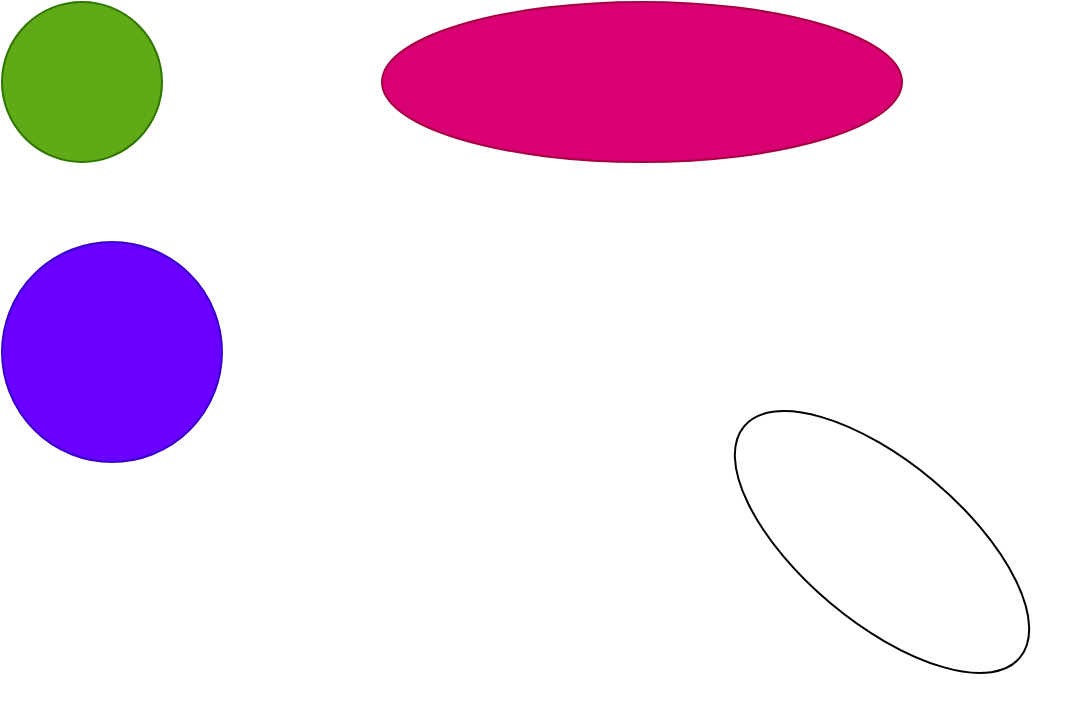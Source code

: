 <mxfile version="13.3.5" type="device"><diagram id="CurOQQ5yB6IdEMyZqzmT" name="Page-1"><mxGraphModel dx="1024" dy="592" grid="1" gridSize="10" guides="1" tooltips="1" connect="1" arrows="1" fold="1" page="1" pageScale="1" pageWidth="583" pageHeight="413" math="0" shadow="0"><root><mxCell id="0"/><mxCell id="1" parent="0"/><mxCell id="Kn8bUFfS-rS0vU2iLZam-1" value="" style="ellipse;whiteSpace=wrap;html=1;aspect=fixed;fillColor=#60a917;strokeColor=#2D7600;fontColor=#ffffff;" vertex="1" parent="1"><mxGeometry x="40" y="40" width="80" height="80" as="geometry"/></mxCell><mxCell id="Kn8bUFfS-rS0vU2iLZam-2" value="" style="ellipse;whiteSpace=wrap;html=1;aspect=fixed;fillColor=#6a00ff;strokeColor=#3700CC;fontColor=#ffffff;" vertex="1" parent="1"><mxGeometry x="40" y="160" width="110" height="110" as="geometry"/></mxCell><mxCell id="Kn8bUFfS-rS0vU2iLZam-3" value="" style="ellipse;whiteSpace=wrap;html=1;fillColor=#d80073;strokeColor=#A50040;fontColor=#ffffff;" vertex="1" parent="1"><mxGeometry x="230" y="40" width="260" height="80" as="geometry"/></mxCell><mxCell id="Kn8bUFfS-rS0vU2iLZam-4" value="" style="ellipse;whiteSpace=wrap;html=1;rotation=40;" vertex="1" parent="1"><mxGeometry x="390" y="270" width="180" height="80" as="geometry"/></mxCell></root></mxGraphModel></diagram></mxfile>